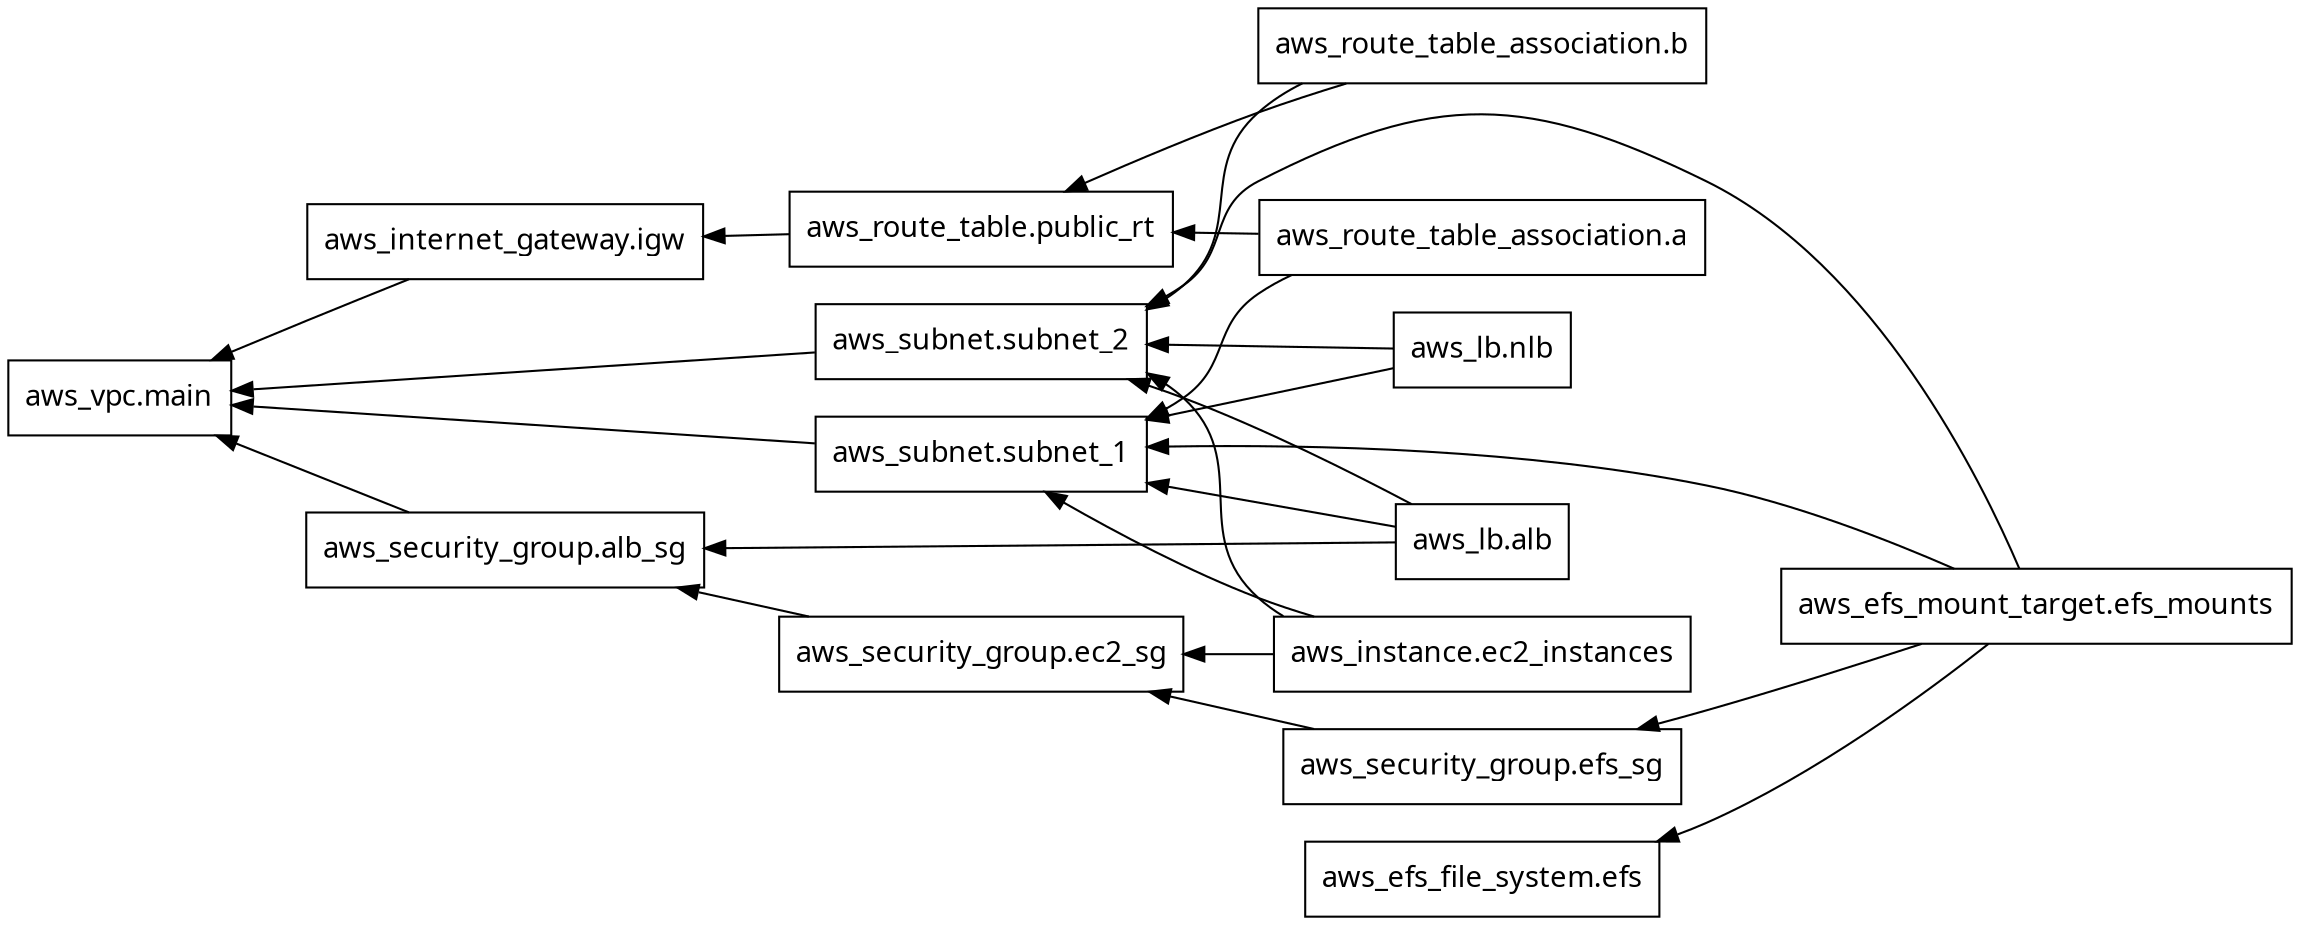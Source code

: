 digraph G {
  rankdir = "RL";
  node [shape = rect, fontname = "sans-serif"];
  "aws_efs_file_system.efs" [label="aws_efs_file_system.efs"];
  "aws_efs_mount_target.efs_mounts" [label="aws_efs_mount_target.efs_mounts"];
  "aws_instance.ec2_instances" [label="aws_instance.ec2_instances"];
  "aws_internet_gateway.igw" [label="aws_internet_gateway.igw"];
  "aws_lb.alb" [label="aws_lb.alb"];
  "aws_lb.nlb" [label="aws_lb.nlb"];
  "aws_route_table.public_rt" [label="aws_route_table.public_rt"];
  "aws_route_table_association.a" [label="aws_route_table_association.a"];
  "aws_route_table_association.b" [label="aws_route_table_association.b"];
  "aws_security_group.alb_sg" [label="aws_security_group.alb_sg"];
  "aws_security_group.ec2_sg" [label="aws_security_group.ec2_sg"];
  "aws_security_group.efs_sg" [label="aws_security_group.efs_sg"];
  "aws_subnet.subnet_1" [label="aws_subnet.subnet_1"];
  "aws_subnet.subnet_2" [label="aws_subnet.subnet_2"];
  "aws_vpc.main" [label="aws_vpc.main"];
  "aws_efs_mount_target.efs_mounts" -> "aws_efs_file_system.efs";
  "aws_efs_mount_target.efs_mounts" -> "aws_security_group.efs_sg";
  "aws_efs_mount_target.efs_mounts" -> "aws_subnet.subnet_1";
  "aws_efs_mount_target.efs_mounts" -> "aws_subnet.subnet_2";
  "aws_instance.ec2_instances" -> "aws_security_group.ec2_sg";
  "aws_instance.ec2_instances" -> "aws_subnet.subnet_1";
  "aws_instance.ec2_instances" -> "aws_subnet.subnet_2";
  "aws_internet_gateway.igw" -> "aws_vpc.main";
  "aws_lb.alb" -> "aws_security_group.alb_sg";
  "aws_lb.alb" -> "aws_subnet.subnet_1";
  "aws_lb.alb" -> "aws_subnet.subnet_2";
  "aws_lb.nlb" -> "aws_subnet.subnet_1";
  "aws_lb.nlb" -> "aws_subnet.subnet_2";
  "aws_route_table.public_rt" -> "aws_internet_gateway.igw";
  "aws_route_table_association.a" -> "aws_route_table.public_rt";
  "aws_route_table_association.a" -> "aws_subnet.subnet_1";
  "aws_route_table_association.b" -> "aws_route_table.public_rt";
  "aws_route_table_association.b" -> "aws_subnet.subnet_2";
  "aws_security_group.alb_sg" -> "aws_vpc.main";
  "aws_security_group.ec2_sg" -> "aws_security_group.alb_sg";
  "aws_security_group.efs_sg" -> "aws_security_group.ec2_sg";
  "aws_subnet.subnet_1" -> "aws_vpc.main";
  "aws_subnet.subnet_2" -> "aws_vpc.main";
}
